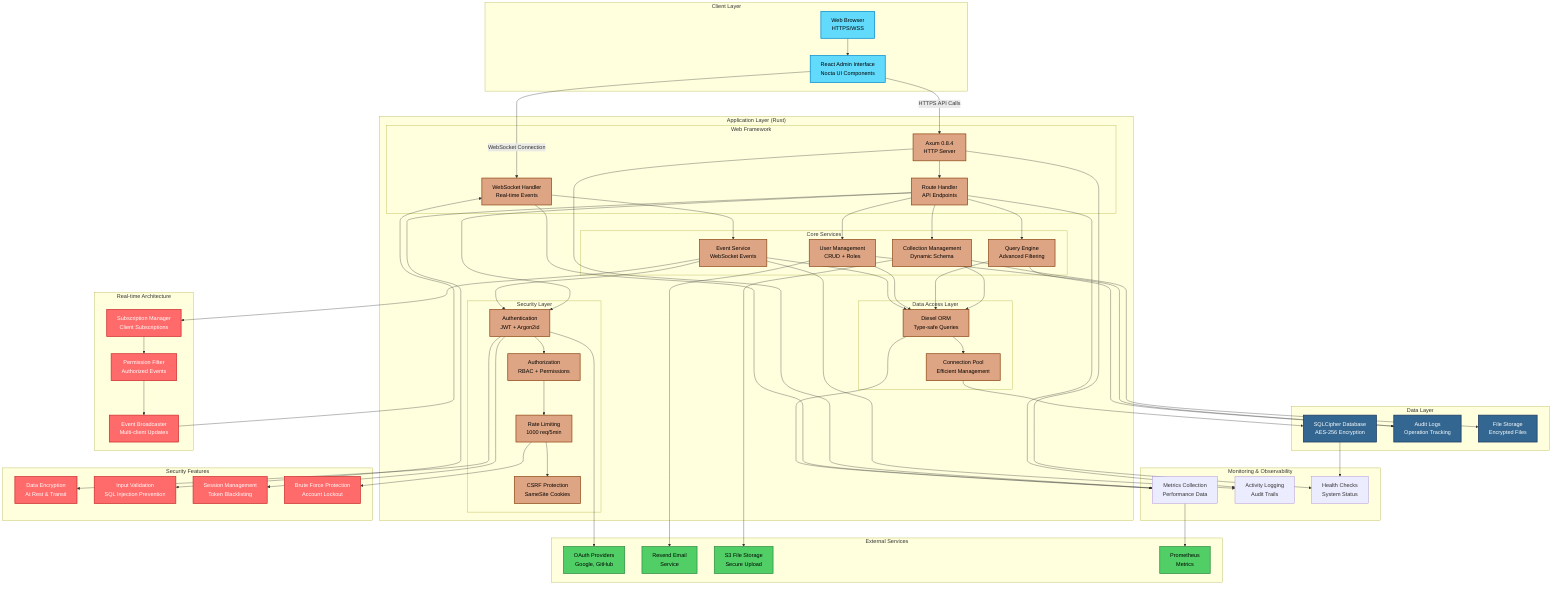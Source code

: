 graph TB
    %% Client Layer
    subgraph "Client Layer"
        UI["React Admin Interface<br/>Nocta UI Components"]
        Browser["Web Browser<br/>HTTPS/WSS"]
    end

    %% External Services
    subgraph "External Services"
        OAuth["OAuth Providers<br/>Google, GitHub"]
        Email["Resend Email<br/>Service"]
        S3["S3 File Storage<br/>Secure Upload"]
        Prometheus["Prometheus<br/>Metrics"]
    end

    %% Application Layer
    subgraph "Application Layer (Rust)"
        subgraph "Web Framework"
            Axum["Axum 0.8.4<br/>HTTP Server"]
            Router["Route Handler<br/>API Endpoints"]
            WS["WebSocket Handler<br/>Real-time Events"]
        end

        subgraph "Security Layer"
            Auth["Authentication<br/>JWT + Argon2id"]
            Authz["Authorization<br/>RBAC + Permissions"]
            RateLimit["Rate Limiting<br/>1000 req/5min"]
            CSRF["CSRF Protection<br/>SameSite Cookies"]
        end

        subgraph "Core Services"
            CollectionSvc["Collection Management<br/>Dynamic Schema"]
            QueryEngine["Query Engine<br/>Advanced Filtering"]
            UserMgmt["User Management<br/>CRUD + Roles"]
            EventSvc["Event Service<br/>WebSocket Events"]
        end

        subgraph "Data Access Layer"
            Diesel["Diesel ORM<br/>Type-safe Queries"]
            ConnPool["Connection Pool<br/>Efficient Management"]
        end
    end

    %% Data Layer
    subgraph "Data Layer"
        SQLCipher["SQLCipher Database<br/>AES-256 Encryption"]
        AuditLog["Audit Logs<br/>Operation Tracking"]
        FileStore["File Storage<br/>Encrypted Files"]
    end

    %% Monitoring Layer
    subgraph "Monitoring & Observability"
        Metrics["Metrics Collection<br/>Performance Data"]
        Logging["Activity Logging<br/>Audit Trails"]
        Health["Health Checks<br/>System Status"]
    end

    %% Client Connections
    Browser --> UI
    UI --> |"HTTPS API Calls"| Axum
    UI --> |"WebSocket Connection"| WS

    %% External Service Connections
    Auth --> OAuth
    UserMgmt --> Email
    CollectionSvc --> S3
    Metrics --> Prometheus

    %% Internal Flow
    Axum --> Router
    Router --> Auth
    Auth --> Authz
    Authz --> RateLimit
    RateLimit --> CSRF
    
    Router --> CollectionSvc
    Router --> QueryEngine
    Router --> UserMgmt
    
    WS --> EventSvc
    EventSvc --> Auth
    
    CollectionSvc --> Diesel
    QueryEngine --> Diesel
    UserMgmt --> Diesel
    EventSvc --> Diesel
    
    Diesel --> ConnPool
    ConnPool --> SQLCipher
    
    %% Data Storage
    CollectionSvc --> FileStore
    UserMgmt --> AuditLog
    QueryEngine --> AuditLog
    
    %% Monitoring Connections
    Axum --> Metrics
    WS --> Metrics
    Diesel --> Metrics
    
    Router --> Logging
    EventSvc --> Logging
    
    Axum --> Health
    SQLCipher --> Health

    %% Security Flow
    subgraph "Security Features"
        Encryption["Data Encryption<br/>At Rest & Transit"]
        InputVal["Input Validation<br/>SQL Injection Prevention"]
        SessionMgmt["Session Management<br/>Token Blacklisting"]
        BruteForce["Brute Force Protection<br/>Account Lockout"]
    end

    Auth --> Encryption
    Router --> InputVal
    Auth --> SessionMgmt
    RateLimit --> BruteForce

    %% Real-time Data Flow
    subgraph "Real-time Architecture"
        Subscription["Subscription Manager<br/>Client Subscriptions"]
        EventFilter["Permission Filter<br/>Authorized Events"]
        Broadcast["Event Broadcaster<br/>Multi-client Updates"]
    end

    EventSvc --> Subscription
    Subscription --> EventFilter
    EventFilter --> Broadcast
    Broadcast --> WS

    %% Technology Stack Labels
    classDef rustTech fill:#dea584,stroke:#8b4513,stroke-width:2px,color:#000
    classDef reactTech fill:#61dafb,stroke:#0088cc,stroke-width:2px,color:#000
    classDef dbTech fill:#336791,stroke:#1a365d,stroke-width:2px,color:#fff
    classDef securityTech fill:#ff6b6b,stroke:#c92a2a,stroke-width:2px,color:#fff
    classDef externalTech fill:#51cf66,stroke:#2b8a3e,stroke-width:2px,color:#000

    class Axum,Router,WS,Auth,Authz,RateLimit,CSRF,CollectionSvc,QueryEngine,UserMgmt,EventSvc,Diesel,ConnPool rustTech
    class UI,Browser reactTech
    class SQLCipher,AuditLog,FileStore dbTech
    class Encryption,InputVal,SessionMgmt,BruteForce,Subscription,EventFilter,Broadcast securityTech
    class OAuth,Email,S3,Prometheus externalTech